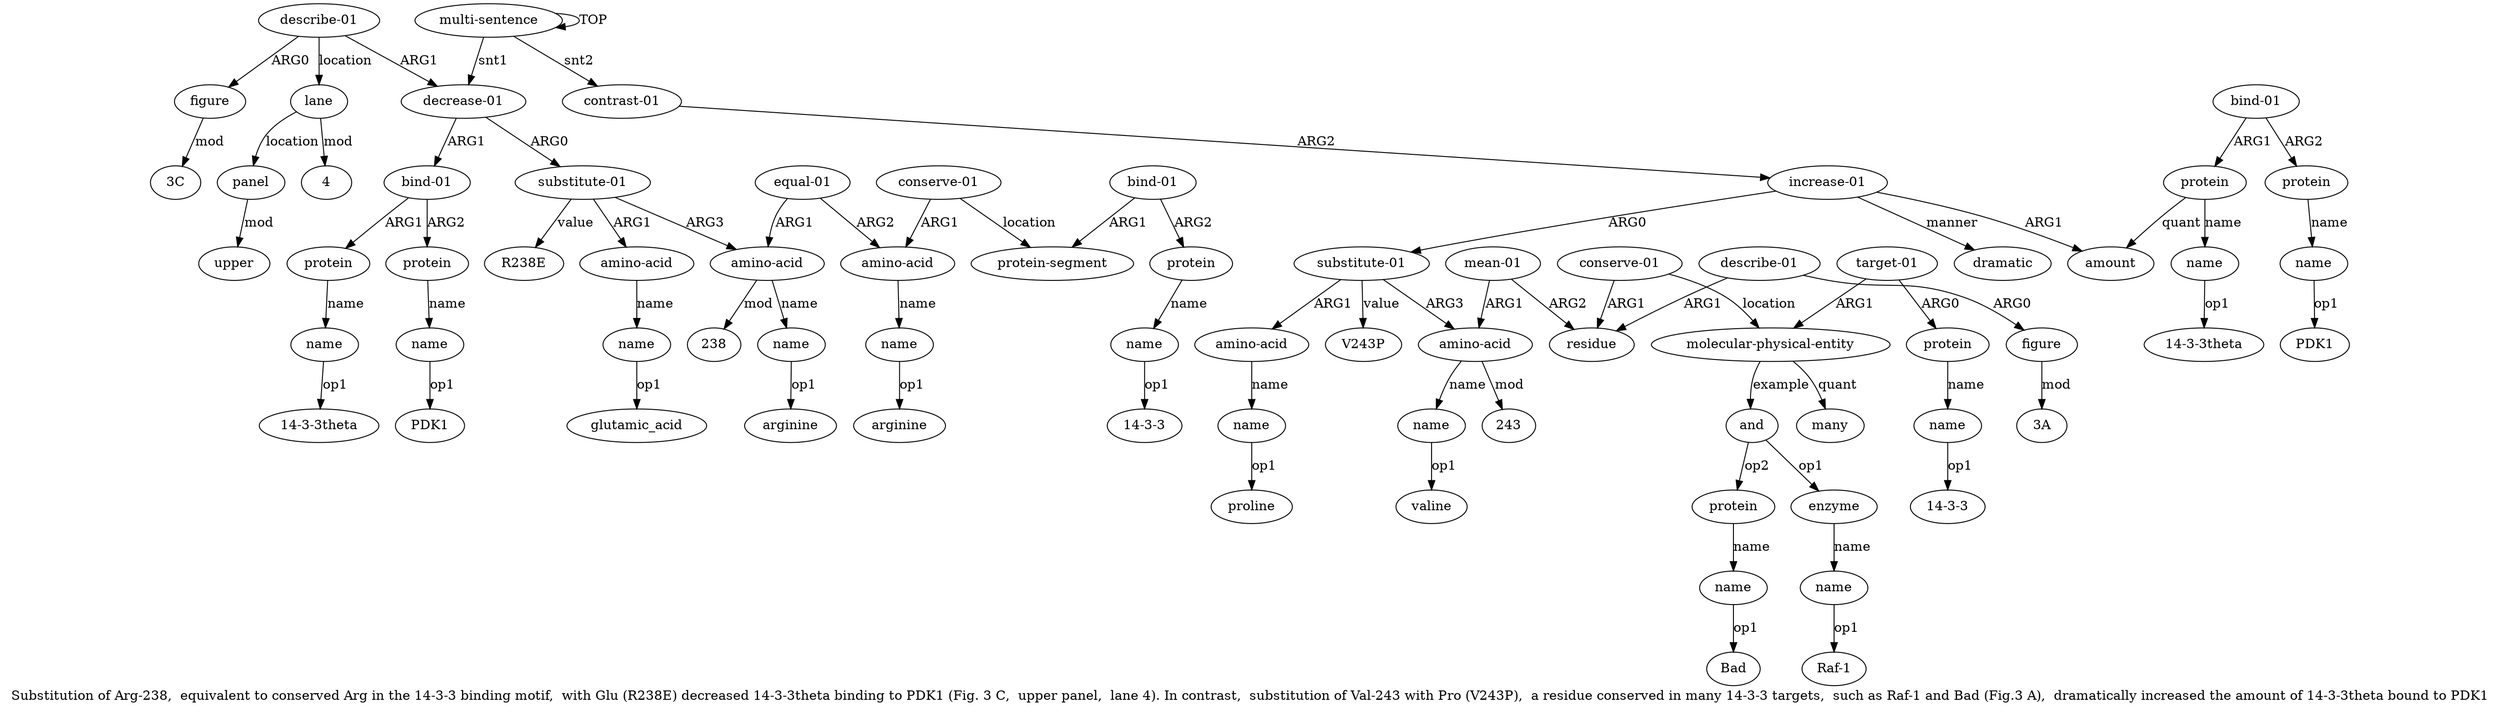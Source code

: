 digraph  {
	graph [label="Substitution of Arg-238,  equivalent to conserved Arg in the 14-3-3 binding motif,  with Glu (R238E) decreased 14-3-3theta binding \
to PDK1 (Fig. 3 C,  upper panel,  lane 4). In contrast,  substitution of Val-243 with Pro (V243P),  a residue conserved in many \
14-3-3 targets,  such as Raf-1 and Bad (Fig.3 A),  dramatically increased the amount of 14-3-3theta bound to PDK1"];
	node [label="\N"];
	a20	 [color=black,
		gold_ind=20,
		gold_label="describe-01",
		label="describe-01",
		test_ind=20,
		test_label="describe-01"];
	a21	 [color=black,
		gold_ind=21,
		gold_label=figure,
		label=figure,
		test_ind=21,
		test_label=figure];
	a20 -> a21 [key=0,
	color=black,
	gold_label=ARG0,
	label=ARG0,
	test_label=ARG0];
a22 [color=black,
	gold_ind=22,
	gold_label=lane,
	label=lane,
	test_ind=22,
	test_label=lane];
a20 -> a22 [key=0,
color=black,
gold_label=location,
label=location,
test_label=location];
a1 [color=black,
gold_ind=1,
gold_label="decrease-01",
label="decrease-01",
test_ind=1,
test_label="decrease-01"];
a20 -> a1 [key=0,
color=black,
gold_label=ARG1,
label=ARG1,
test_label=ARG1];
"a21 3C" [color=black,
gold_ind=-1,
gold_label="3C",
label="3C",
test_ind=-1,
test_label="3C"];
a21 -> "a21 3C" [key=0,
color=black,
gold_label=mod,
label=mod,
test_label=mod];
a23 [color=black,
gold_ind=23,
gold_label=panel,
label=panel,
test_ind=23,
test_label=panel];
a22 -> a23 [key=0,
color=black,
gold_label=location,
label=location,
test_label=location];
"a22 4" [color=black,
gold_ind=-1,
gold_label=4,
label=4,
test_ind=-1,
test_label=4];
a22 -> "a22 4" [key=0,
color=black,
gold_label=mod,
label=mod,
test_label=mod];
a24 [color=black,
gold_ind=24,
gold_label=upper,
label=upper,
test_ind=24,
test_label=upper];
a23 -> a24 [key=0,
color=black,
gold_label=mod,
label=mod,
test_label=mod];
a25 [color=black,
gold_ind=25,
gold_label="contrast-01",
label="contrast-01",
test_ind=25,
test_label="contrast-01"];
a26 [color=black,
gold_ind=26,
gold_label="increase-01",
label="increase-01",
test_ind=26,
test_label="increase-01"];
a25 -> a26 [key=0,
color=black,
gold_label=ARG2,
label=ARG2,
test_label=ARG2];
a27 [color=black,
gold_ind=27,
gold_label="substitute-01",
label="substitute-01",
test_ind=27,
test_label="substitute-01"];
a26 -> a27 [key=0,
color=black,
gold_label=ARG0,
label=ARG0,
test_label=ARG0];
a53 [color=black,
gold_ind=53,
gold_label=dramatic,
label=dramatic,
test_ind=53,
test_label=dramatic];
a26 -> a53 [key=0,
color=black,
gold_label=manner,
label=manner,
test_label=manner];
a47 [color=black,
gold_ind=47,
gold_label=amount,
label=amount,
test_ind=47,
test_label=amount];
a26 -> a47 [key=0,
color=black,
gold_label=ARG1,
label=ARG1,
test_label=ARG1];
a28 [color=black,
gold_ind=28,
gold_label="amino-acid",
label="amino-acid",
test_ind=28,
test_label="amino-acid"];
a27 -> a28 [key=0,
color=black,
gold_label=ARG1,
label=ARG1,
test_label=ARG1];
"a27 V243P" [color=black,
gold_ind=-1,
gold_label=V243P,
label=V243P,
test_ind=-1,
test_label=V243P];
a27 -> "a27 V243P" [key=0,
color=black,
gold_label=value,
label=value,
test_label=value];
a30 [color=black,
gold_ind=30,
gold_label="amino-acid",
label="amino-acid",
test_ind=30,
test_label="amino-acid"];
a27 -> a30 [key=0,
color=black,
gold_label=ARG3,
label=ARG3,
test_label=ARG3];
a29 [color=black,
gold_ind=29,
gold_label=name,
label=name,
test_ind=29,
test_label=name];
a28 -> a29 [key=0,
color=black,
gold_label=name,
label=name,
test_label=name];
"a29 proline" [color=black,
gold_ind=-1,
gold_label=proline,
label=proline,
test_ind=-1,
test_label=proline];
a29 -> "a29 proline" [key=0,
color=black,
gold_label=op1,
label=op1,
test_label=op1];
"a52 PDK1" [color=black,
gold_ind=-1,
gold_label=PDK1,
label=PDK1,
test_ind=-1,
test_label=PDK1];
a31 [color=black,
gold_ind=31,
gold_label=name,
label=name,
test_ind=31,
test_label=name];
"a31 valine" [color=black,
gold_ind=-1,
gold_label=valine,
label=valine,
test_ind=-1,
test_label=valine];
a31 -> "a31 valine" [key=0,
color=black,
gold_label=op1,
label=op1,
test_label=op1];
"a9 arginine" [color=black,
gold_ind=-1,
gold_label=arginine,
label=arginine,
test_ind=-1,
test_label=arginine];
a30 -> a31 [key=0,
color=black,
gold_label=name,
label=name,
test_label=name];
"a30 243" [color=black,
gold_ind=-1,
gold_label=243,
label=243,
test_ind=-1,
test_label=243];
a30 -> "a30 243" [key=0,
color=black,
gold_label=mod,
label=mod,
test_label=mod];
"a19 PDK1" [color=black,
gold_ind=-1,
gold_label=PDK1,
label=PDK1,
test_ind=-1,
test_label=PDK1];
a37 [color=black,
gold_ind=37,
gold_label=protein,
label=protein,
test_ind=37,
test_label=protein];
a38 [color=black,
gold_ind=38,
gold_label=name,
label=name,
test_ind=38,
test_label=name];
a37 -> a38 [key=0,
color=black,
gold_label=name,
label=name,
test_label=name];
"a38 14-3-3" [color=black,
gold_ind=-1,
gold_label="14-3-3",
label="14-3-3",
test_ind=-1,
test_label="14-3-3"];
a36 [color=black,
gold_ind=36,
gold_label="target-01",
label="target-01",
test_ind=36,
test_label="target-01"];
a36 -> a37 [key=0,
color=black,
gold_label=ARG0,
label=ARG0,
test_label=ARG0];
a35 [color=black,
gold_ind=35,
gold_label="molecular-physical-entity",
label="molecular-physical-entity",
test_ind=35,
test_label="molecular-physical-entity"];
a36 -> a35 [key=0,
color=black,
gold_label=ARG1,
label=ARG1,
test_label=ARG1];
a33 [color=black,
gold_ind=33,
gold_label=residue,
label=residue,
test_ind=33,
test_label=residue];
a39 [color=black,
gold_ind=39,
gold_label=and,
label=and,
test_ind=39,
test_label=and];
a35 -> a39 [key=0,
color=black,
gold_label=example,
label=example,
test_label=example];
a44 [color=black,
gold_ind=44,
gold_label=many,
label=many,
test_ind=44,
test_label=many];
a35 -> a44 [key=0,
color=black,
gold_label=quant,
label=quant,
test_label=quant];
"a41 Raf-1" [color=black,
gold_ind=-1,
gold_label="Raf-1",
label="Raf-1",
test_ind=-1,
test_label="Raf-1"];
a34 [color=black,
gold_ind=34,
gold_label="conserve-01",
label="conserve-01",
test_ind=34,
test_label="conserve-01"];
a34 -> a33 [key=0,
color=black,
gold_label=ARG1,
label=ARG1,
test_label=ARG1];
a34 -> a35 [key=0,
color=black,
gold_label=location,
label=location,
test_label=location];
"a17 14-3-3theta" [color=black,
gold_ind=-1,
gold_label="14-3-3theta",
label="14-3-3theta",
test_ind=-1,
test_label="14-3-3theta"];
a51 [color=black,
gold_ind=51,
gold_label=protein,
label=protein,
test_ind=51,
test_label=protein];
a52 [color=black,
gold_ind=52,
gold_label=name,
label=name,
test_ind=52,
test_label=name];
a51 -> a52 [key=0,
color=black,
gold_label=name,
label=name,
test_label=name];
a50 [color=black,
gold_ind=50,
gold_label="bind-01",
label="bind-01",
test_ind=50,
test_label="bind-01"];
a50 -> a51 [key=0,
color=black,
gold_label=ARG2,
label=ARG2,
test_label=ARG2];
a48 [color=black,
gold_ind=48,
gold_label=protein,
label=protein,
test_ind=48,
test_label=protein];
a50 -> a48 [key=0,
color=black,
gold_label=ARG1,
label=ARG1,
test_label=ARG1];
a52 -> "a52 PDK1" [key=0,
color=black,
gold_label=op1,
label=op1,
test_label=op1];
"a5 238" [color=black,
gold_ind=-1,
gold_label=238,
label=238,
test_ind=-1,
test_label=238];
"a2 R238E" [color=black,
gold_ind=-1,
gold_label=R238E,
label=R238E,
test_ind=-1,
test_label=R238E];
"a49 14-3-3theta" [color=black,
gold_ind=-1,
gold_label="14-3-3theta",
label="14-3-3theta",
test_ind=-1,
test_label="14-3-3theta"];
a32 [color=black,
gold_ind=32,
gold_label="mean-01",
label="mean-01",
test_ind=32,
test_label="mean-01"];
a32 -> a30 [key=0,
color=black,
gold_label=ARG1,
label=ARG1,
test_label=ARG1];
a32 -> a33 [key=0,
color=black,
gold_label=ARG2,
label=ARG2,
test_label=ARG2];
"a6 arginine" [color=black,
gold_ind=-1,
gold_label=arginine,
label=arginine,
test_ind=-1,
test_label=arginine];
a15 [color=black,
gold_ind=15,
gold_label="bind-01",
label="bind-01",
test_ind=15,
test_label="bind-01"];
a16 [color=black,
gold_ind=16,
gold_label=protein,
label=protein,
test_ind=16,
test_label=protein];
a15 -> a16 [key=0,
color=black,
gold_label=ARG1,
label=ARG1,
test_label=ARG1];
a18 [color=black,
gold_ind=18,
gold_label=protein,
label=protein,
test_ind=18,
test_label=protein];
a15 -> a18 [key=0,
color=black,
gold_label=ARG2,
label=ARG2,
test_label=ARG2];
a14 [color=black,
gold_ind=14,
gold_label=name,
label=name,
test_ind=14,
test_label=name];
"a14 14-3-3" [color=black,
gold_ind=-1,
gold_label="14-3-3",
label="14-3-3",
test_ind=-1,
test_label="14-3-3"];
a14 -> "a14 14-3-3" [key=0,
color=black,
gold_label=op1,
label=op1,
test_label=op1];
a17 [color=black,
gold_ind=17,
gold_label=name,
label=name,
test_ind=17,
test_label=name];
a17 -> "a17 14-3-3theta" [key=0,
color=black,
gold_label=op1,
label=op1,
test_label=op1];
a16 -> a17 [key=0,
color=black,
gold_label=name,
label=name,
test_label=name];
a11 [color=black,
gold_ind=11,
gold_label="protein-segment",
label="protein-segment",
test_ind=11,
test_label="protein-segment"];
a10 [color=black,
gold_ind=10,
gold_label="conserve-01",
label="conserve-01",
test_ind=10,
test_label="conserve-01"];
a10 -> a11 [key=0,
color=black,
gold_label=location,
label=location,
test_label=location];
a8 [color=black,
gold_ind=8,
gold_label="amino-acid",
label="amino-acid",
test_ind=8,
test_label="amino-acid"];
a10 -> a8 [key=0,
color=black,
gold_label=ARG1,
label=ARG1,
test_label=ARG1];
a13 [color=black,
gold_ind=13,
gold_label=protein,
label=protein,
test_ind=13,
test_label=protein];
a13 -> a14 [key=0,
color=black,
gold_label=name,
label=name,
test_label=name];
a12 [color=black,
gold_ind=12,
gold_label="bind-01",
label="bind-01",
test_ind=12,
test_label="bind-01"];
a12 -> a11 [key=0,
color=black,
gold_label=ARG1,
label=ARG1,
test_label=ARG1];
a12 -> a13 [key=0,
color=black,
gold_label=ARG2,
label=ARG2,
test_label=ARG2];
a42 [color=black,
gold_ind=42,
gold_label=protein,
label=protein,
test_ind=42,
test_label=protein];
a39 -> a42 [key=0,
color=black,
gold_label=op2,
label=op2,
test_label=op2];
a40 [color=black,
gold_ind=40,
gold_label=enzyme,
label=enzyme,
test_ind=40,
test_label=enzyme];
a39 -> a40 [key=0,
color=black,
gold_label=op1,
label=op1,
test_label=op1];
a38 -> "a38 14-3-3" [key=0,
color=black,
gold_label=op1,
label=op1,
test_label=op1];
a19 [color=black,
gold_ind=19,
gold_label=name,
label=name,
test_ind=19,
test_label=name];
a19 -> "a19 PDK1" [key=0,
color=black,
gold_label=op1,
label=op1,
test_label=op1];
a18 -> a19 [key=0,
color=black,
gold_label=name,
label=name,
test_label=name];
"a4 glutamic_acid" [color=black,
gold_ind=-1,
gold_label=glutamic_acid,
label=glutamic_acid,
test_ind=-1,
test_label=glutamic_acid];
a1 -> a15 [key=0,
color=black,
gold_label=ARG1,
label=ARG1,
test_label=ARG1];
a2 [color=black,
gold_ind=2,
gold_label="substitute-01",
label="substitute-01",
test_ind=2,
test_label="substitute-01"];
a1 -> a2 [key=0,
color=black,
gold_label=ARG0,
label=ARG0,
test_label=ARG0];
a0 [color=black,
gold_ind=0,
gold_label="multi-sentence",
label="multi-sentence",
test_ind=0,
test_label="multi-sentence"];
a0 -> a25 [key=0,
color=black,
gold_label=snt2,
label=snt2,
test_label=snt2];
a0 -> a1 [key=0,
color=black,
gold_label=snt1,
label=snt1,
test_label=snt1];
a0 -> a0 [key=0,
color=black,
gold_label=TOP,
label=TOP,
test_label=TOP];
a3 [color=black,
gold_ind=3,
gold_label="amino-acid",
label="amino-acid",
test_ind=3,
test_label="amino-acid"];
a4 [color=black,
gold_ind=4,
gold_label=name,
label=name,
test_ind=4,
test_label=name];
a3 -> a4 [key=0,
color=black,
gold_label=name,
label=name,
test_label=name];
a2 -> "a2 R238E" [key=0,
color=black,
gold_label=value,
label=value,
test_label=value];
a2 -> a3 [key=0,
color=black,
gold_label=ARG1,
label=ARG1,
test_label=ARG1];
a5 [color=black,
gold_ind=5,
gold_label="amino-acid",
label="amino-acid",
test_ind=5,
test_label="amino-acid"];
a2 -> a5 [key=0,
color=black,
gold_label=ARG3,
label=ARG3,
test_label=ARG3];
a5 -> "a5 238" [key=0,
color=black,
gold_label=mod,
label=mod,
test_label=mod];
a6 [color=black,
gold_ind=6,
gold_label=name,
label=name,
test_ind=6,
test_label=name];
a5 -> a6 [key=0,
color=black,
gold_label=name,
label=name,
test_label=name];
a4 -> "a4 glutamic_acid" [key=0,
color=black,
gold_label=op1,
label=op1,
test_label=op1];
a7 [color=black,
gold_ind=7,
gold_label="equal-01",
label="equal-01",
test_ind=7,
test_label="equal-01"];
a7 -> a5 [key=0,
color=black,
gold_label=ARG1,
label=ARG1,
test_label=ARG1];
a7 -> a8 [key=0,
color=black,
gold_label=ARG2,
label=ARG2,
test_label=ARG2];
a6 -> "a6 arginine" [key=0,
color=black,
gold_label=op1,
label=op1,
test_label=op1];
a9 [color=black,
gold_ind=9,
gold_label=name,
label=name,
test_ind=9,
test_label=name];
a9 -> "a9 arginine" [key=0,
color=black,
gold_label=op1,
label=op1,
test_label=op1];
a8 -> a9 [key=0,
color=black,
gold_label=name,
label=name,
test_label=name];
"a46 3A" [color=black,
gold_ind=-1,
gold_label="3A",
label="3A",
test_ind=-1,
test_label="3A"];
"a43 Bad" [color=black,
gold_ind=-1,
gold_label=Bad,
label=Bad,
test_ind=-1,
test_label=Bad];
a46 [color=black,
gold_ind=46,
gold_label=figure,
label=figure,
test_ind=46,
test_label=figure];
a46 -> "a46 3A" [key=0,
color=black,
gold_label=mod,
label=mod,
test_label=mod];
a45 [color=black,
gold_ind=45,
gold_label="describe-01",
label="describe-01",
test_ind=45,
test_label="describe-01"];
a45 -> a33 [key=0,
color=black,
gold_label=ARG1,
label=ARG1,
test_label=ARG1];
a45 -> a46 [key=0,
color=black,
gold_label=ARG0,
label=ARG0,
test_label=ARG0];
a43 [color=black,
gold_ind=43,
gold_label=name,
label=name,
test_ind=43,
test_label=name];
a42 -> a43 [key=0,
color=black,
gold_label=name,
label=name,
test_label=name];
a43 -> "a43 Bad" [key=0,
color=black,
gold_label=op1,
label=op1,
test_label=op1];
a41 [color=black,
gold_ind=41,
gold_label=name,
label=name,
test_ind=41,
test_label=name];
a40 -> a41 [key=0,
color=black,
gold_label=name,
label=name,
test_label=name];
a41 -> "a41 Raf-1" [key=0,
color=black,
gold_label=op1,
label=op1,
test_label=op1];
a48 -> a47 [key=0,
color=black,
gold_label=quant,
label=quant,
test_label=quant];
a49 [color=black,
gold_ind=49,
gold_label=name,
label=name,
test_ind=49,
test_label=name];
a48 -> a49 [key=0,
color=black,
gold_label=name,
label=name,
test_label=name];
a49 -> "a49 14-3-3theta" [key=0,
color=black,
gold_label=op1,
label=op1,
test_label=op1];
}
